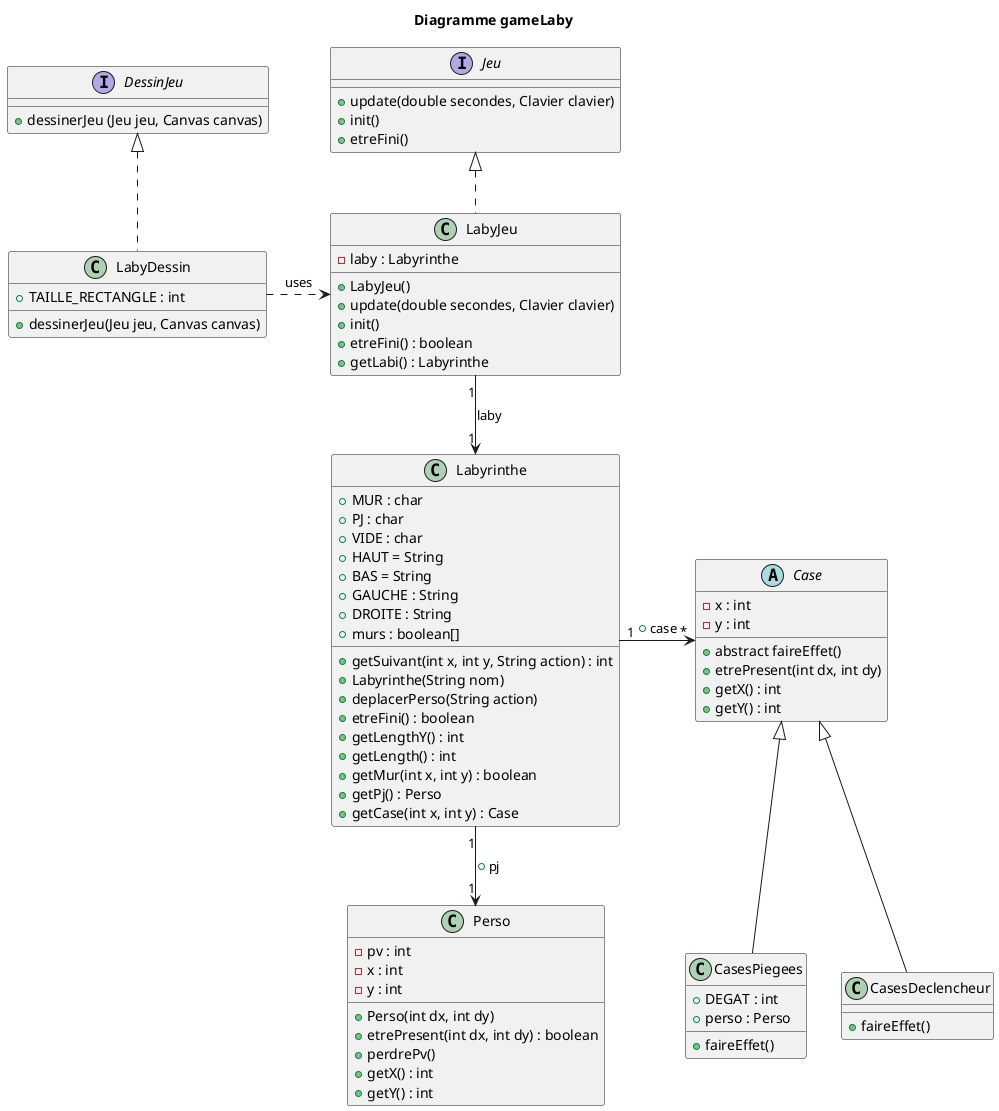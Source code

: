@startuml
'https://plantuml.com/class-diagram

title Diagramme gameLaby

interface Jeu {
    +update(double secondes, Clavier clavier)
    +init()
    +etreFini()
    }

interface DessinJeu {
    +dessinerJeu (Jeu jeu, Canvas canvas)
    }



class LabyDessin{
    +TAILLE_RECTANGLE : int
    +dessinerJeu(Jeu jeu, Canvas canvas)
}

class LabyJeu{
    -laby : Labyrinthe
    +LabyJeu()
    +update(double secondes, Clavier clavier)
    +init()
    +etreFini() : boolean
    +getLabi() : Labyrinthe
    }

class Perso{
    -pv : int
    -x : int
    -y : int
    +Perso(int dx, int dy)
    +etrePresent(int dx, int dy) : boolean
    +perdrePv()
    +getX() : int
    +getY() : int
    }

class Labyrinthe{
    +MUR : char
    +PJ : char
    +VIDE : char
    +HAUT = String
    +BAS = String
    +GAUCHE : String
    +DROITE : String
    +murs : boolean[]
    +getSuivant(int x, int y, String action) : int
    +Labyrinthe(String nom)
    +deplacerPerso(String action)
    +etreFini() : boolean
     +getLengthY() : int
     +getLength() : int
     +getMur(int x, int y) : boolean
     +getPj() : Perso
     +getCase(int x, int y) : Case
    }

abstract Case{
    - x : int
    - y : int
    + abstract faireEffet()
    + etrePresent(int dx, int dy)
    + getX() : int
    + getY() : int
}

class CasesDeclencheur{
    + faireEffet()
}

class CasesPiegees{
    + DEGAT : int
    + perso : Perso
    + faireEffet()
}

DessinJeu <|.. LabyDessin
Jeu <|.. LabyJeu
Labyrinthe "1" --> "1" Perso : +pj
Labyrinthe "1" -> "*" Case : +case
LabyDessin .> LabyJeu : uses
LabyJeu "1" --> "1" Labyrinthe : laby
Case <|-- CasesDeclencheur
Case <|-- CasesPiegees

@enduml